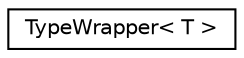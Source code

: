 digraph "Graphical Class Hierarchy"
{
  edge [fontname="Helvetica",fontsize="10",labelfontname="Helvetica",labelfontsize="10"];
  node [fontname="Helvetica",fontsize="10",shape=record];
  rankdir="LR";
  Node0 [label="TypeWrapper\< T \>",height=0.2,width=0.4,color="black", fillcolor="white", style="filled",URL="$struct_type_wrapper.html"];
}
